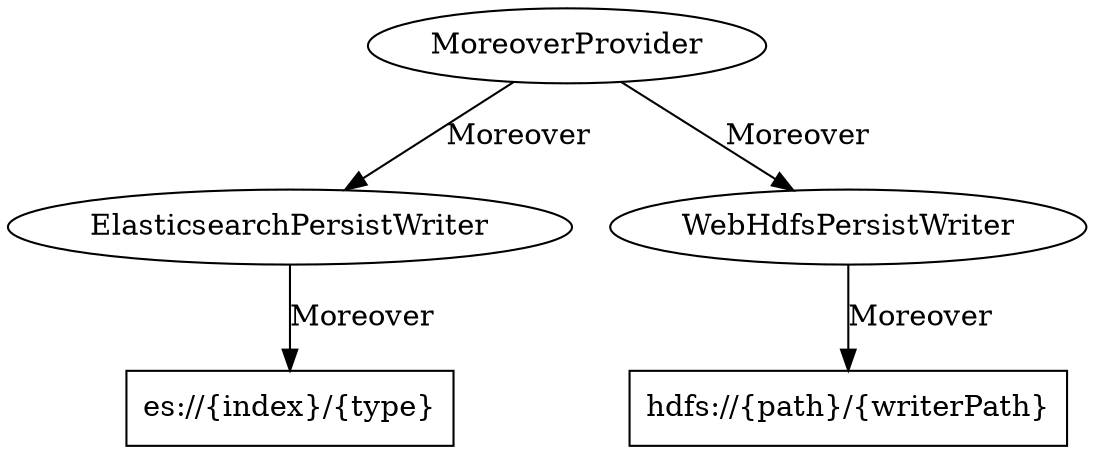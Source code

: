 digraph g {

  //providers
  MoreoverProvider [label="MoreoverProvider",shape=ellipse,URL="https://github.com/apache/incubator-streams/blob/master/streams-contrib/streams-provider-moreover/src/main/java/org/apache/streams/data/moreover/MoreoverProvider.java"];

  //persisters
  ElasticsearchPersistWriter [label="ElasticsearchPersistWriter",shape=ellipse,URL="https://github.com/apache/incubator-streams/blob/master/streams-contrib/streams-persist-elasticsearch/src/main/java/org/apache/streams/elasticsearch/ElasticsearchPersistWriter.java"];
  WebHdfsPersistWriter [label="WebHdfsPersistWriter",shape=ellipse,URL="https://github.com/apache/incubator-streams/blob/master/streams-contrib/streams-persist-hdfs/src/main/java/org/apache/streams/hdfs/WebHdfsPersistWriter.java"];

  //data
  es [label="es://{index}/{type}",shape=box];
  hdfs [label="hdfs://{path}/{writerPath}",shape=box];
 
  //stream
  MoreoverProvider -> ElasticsearchPersistWriter [label="Moreover",URL="https://github.com/apache/incubator-streams/blob/master/streams-contrib/streams-provider-moreover/src/main/jsonschema/com/moreover/Moreover.json"];
  MoreoverProvider -> WebHdfsPersistWriter [label="Moreover",URL="https://github.com/apache/incubator-streams/blob/master/streams-contrib/streams-provider-moreover/src/main/jsonschema/com/moreover/Moreover.json"];

  ElasticsearchPersistWriter -> es [label="Moreover",URL="https://github.com/apache/incubator-streams/blob/master/streams-contrib/streams-provider-moreover/src/main/jsonschema/com/moreover/Moreover.json"];
  WebHdfsPersistWriter -> hdfs [label="Moreover",URL="https://github.com/apache/incubator-streams/blob/master/streams-contrib/streams-provider-moreover/src/main/jsonschema/com/moreover/Moreover.json"];

}